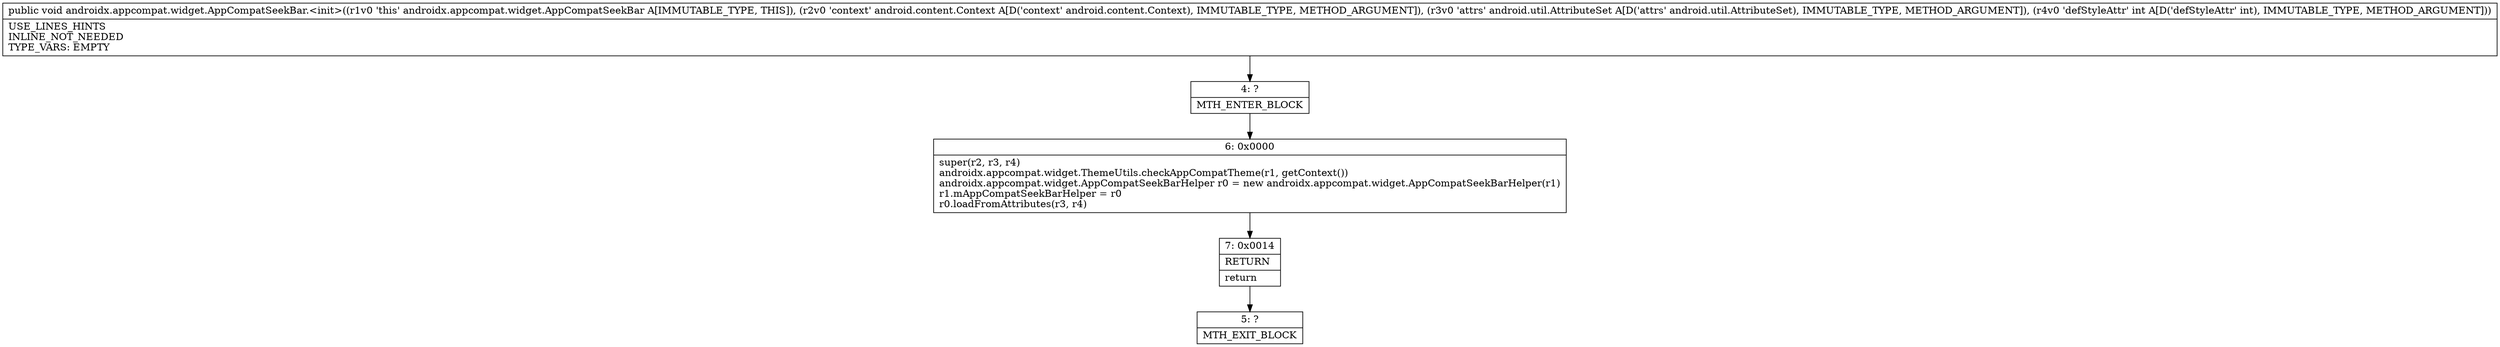 digraph "CFG forandroidx.appcompat.widget.AppCompatSeekBar.\<init\>(Landroid\/content\/Context;Landroid\/util\/AttributeSet;I)V" {
Node_4 [shape=record,label="{4\:\ ?|MTH_ENTER_BLOCK\l}"];
Node_6 [shape=record,label="{6\:\ 0x0000|super(r2, r3, r4)\landroidx.appcompat.widget.ThemeUtils.checkAppCompatTheme(r1, getContext())\landroidx.appcompat.widget.AppCompatSeekBarHelper r0 = new androidx.appcompat.widget.AppCompatSeekBarHelper(r1)\lr1.mAppCompatSeekBarHelper = r0\lr0.loadFromAttributes(r3, r4)\l}"];
Node_7 [shape=record,label="{7\:\ 0x0014|RETURN\l|return\l}"];
Node_5 [shape=record,label="{5\:\ ?|MTH_EXIT_BLOCK\l}"];
MethodNode[shape=record,label="{public void androidx.appcompat.widget.AppCompatSeekBar.\<init\>((r1v0 'this' androidx.appcompat.widget.AppCompatSeekBar A[IMMUTABLE_TYPE, THIS]), (r2v0 'context' android.content.Context A[D('context' android.content.Context), IMMUTABLE_TYPE, METHOD_ARGUMENT]), (r3v0 'attrs' android.util.AttributeSet A[D('attrs' android.util.AttributeSet), IMMUTABLE_TYPE, METHOD_ARGUMENT]), (r4v0 'defStyleAttr' int A[D('defStyleAttr' int), IMMUTABLE_TYPE, METHOD_ARGUMENT]))  | USE_LINES_HINTS\lINLINE_NOT_NEEDED\lTYPE_VARS: EMPTY\l}"];
MethodNode -> Node_4;Node_4 -> Node_6;
Node_6 -> Node_7;
Node_7 -> Node_5;
}

